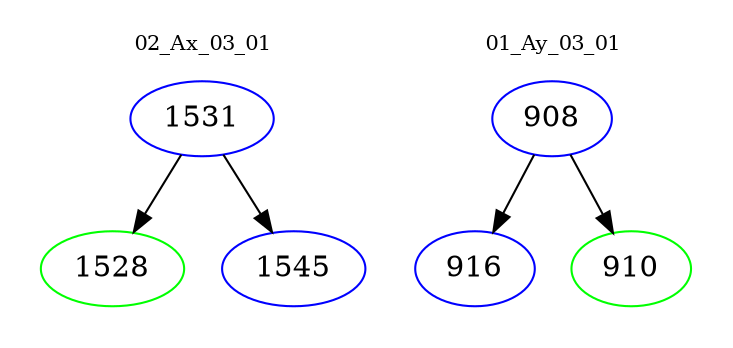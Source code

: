 digraph{
subgraph cluster_0 {
color = white
label = "02_Ax_03_01";
fontsize=10;
T0_1531 [label="1531", color="blue"]
T0_1531 -> T0_1528 [color="black"]
T0_1528 [label="1528", color="green"]
T0_1531 -> T0_1545 [color="black"]
T0_1545 [label="1545", color="blue"]
}
subgraph cluster_1 {
color = white
label = "01_Ay_03_01";
fontsize=10;
T1_908 [label="908", color="blue"]
T1_908 -> T1_916 [color="black"]
T1_916 [label="916", color="blue"]
T1_908 -> T1_910 [color="black"]
T1_910 [label="910", color="green"]
}
}
